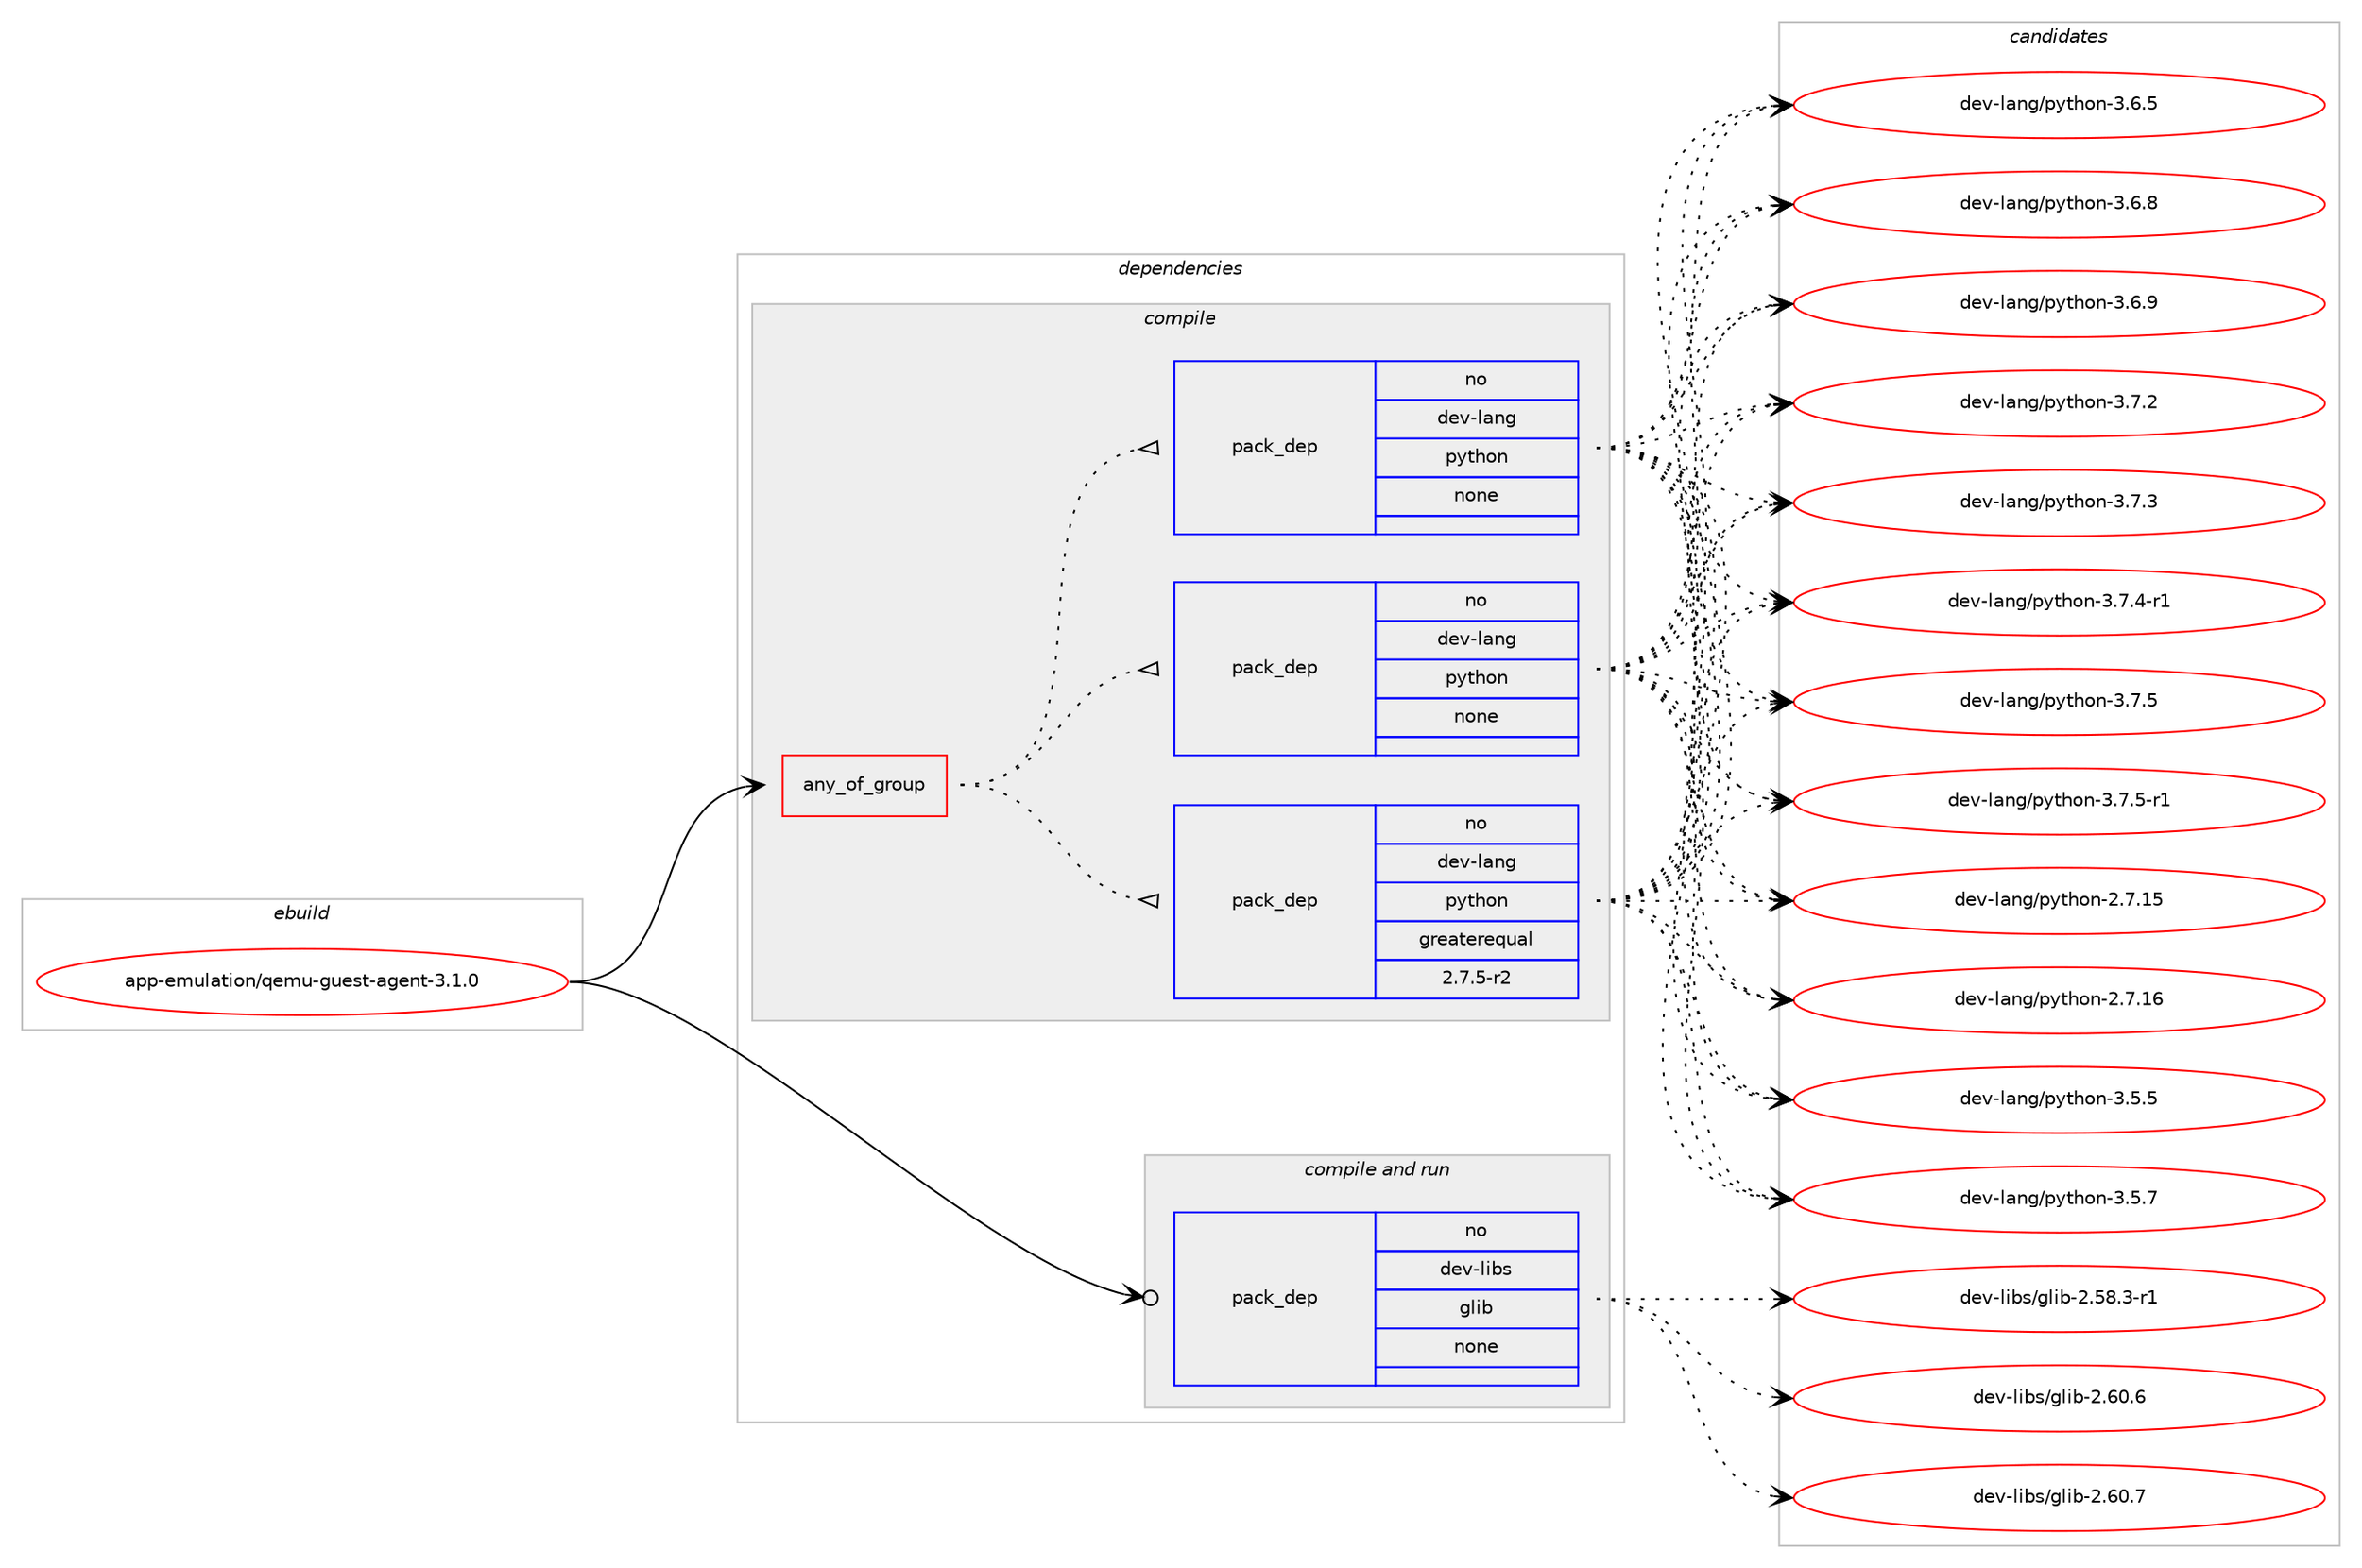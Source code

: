 digraph prolog {

# *************
# Graph options
# *************

newrank=true;
concentrate=true;
compound=true;
graph [rankdir=LR,fontname=Helvetica,fontsize=10,ranksep=1.5];#, ranksep=2.5, nodesep=0.2];
edge  [arrowhead=vee];
node  [fontname=Helvetica,fontsize=10];

# **********
# The ebuild
# **********

subgraph cluster_leftcol {
color=gray;
rank=same;
label=<<i>ebuild</i>>;
id [label="app-emulation/qemu-guest-agent-3.1.0", color=red, width=4, href="../app-emulation/qemu-guest-agent-3.1.0.svg"];
}

# ****************
# The dependencies
# ****************

subgraph cluster_midcol {
color=gray;
label=<<i>dependencies</i>>;
subgraph cluster_compile {
fillcolor="#eeeeee";
style=filled;
label=<<i>compile</i>>;
subgraph any8526 {
dependency488204 [label=<<TABLE BORDER="0" CELLBORDER="1" CELLSPACING="0" CELLPADDING="4"><TR><TD CELLPADDING="10">any_of_group</TD></TR></TABLE>>, shape=none, color=red];subgraph pack363060 {
dependency488205 [label=<<TABLE BORDER="0" CELLBORDER="1" CELLSPACING="0" CELLPADDING="4" WIDTH="220"><TR><TD ROWSPAN="6" CELLPADDING="30">pack_dep</TD></TR><TR><TD WIDTH="110">no</TD></TR><TR><TD>dev-lang</TD></TR><TR><TD>python</TD></TR><TR><TD>none</TD></TR><TR><TD></TD></TR></TABLE>>, shape=none, color=blue];
}
dependency488204:e -> dependency488205:w [weight=20,style="dotted",arrowhead="oinv"];
subgraph pack363061 {
dependency488206 [label=<<TABLE BORDER="0" CELLBORDER="1" CELLSPACING="0" CELLPADDING="4" WIDTH="220"><TR><TD ROWSPAN="6" CELLPADDING="30">pack_dep</TD></TR><TR><TD WIDTH="110">no</TD></TR><TR><TD>dev-lang</TD></TR><TR><TD>python</TD></TR><TR><TD>none</TD></TR><TR><TD></TD></TR></TABLE>>, shape=none, color=blue];
}
dependency488204:e -> dependency488206:w [weight=20,style="dotted",arrowhead="oinv"];
subgraph pack363062 {
dependency488207 [label=<<TABLE BORDER="0" CELLBORDER="1" CELLSPACING="0" CELLPADDING="4" WIDTH="220"><TR><TD ROWSPAN="6" CELLPADDING="30">pack_dep</TD></TR><TR><TD WIDTH="110">no</TD></TR><TR><TD>dev-lang</TD></TR><TR><TD>python</TD></TR><TR><TD>greaterequal</TD></TR><TR><TD>2.7.5-r2</TD></TR></TABLE>>, shape=none, color=blue];
}
dependency488204:e -> dependency488207:w [weight=20,style="dotted",arrowhead="oinv"];
}
id:e -> dependency488204:w [weight=20,style="solid",arrowhead="vee"];
}
subgraph cluster_compileandrun {
fillcolor="#eeeeee";
style=filled;
label=<<i>compile and run</i>>;
subgraph pack363063 {
dependency488208 [label=<<TABLE BORDER="0" CELLBORDER="1" CELLSPACING="0" CELLPADDING="4" WIDTH="220"><TR><TD ROWSPAN="6" CELLPADDING="30">pack_dep</TD></TR><TR><TD WIDTH="110">no</TD></TR><TR><TD>dev-libs</TD></TR><TR><TD>glib</TD></TR><TR><TD>none</TD></TR><TR><TD></TD></TR></TABLE>>, shape=none, color=blue];
}
id:e -> dependency488208:w [weight=20,style="solid",arrowhead="odotvee"];
}
subgraph cluster_run {
fillcolor="#eeeeee";
style=filled;
label=<<i>run</i>>;
}
}

# **************
# The candidates
# **************

subgraph cluster_choices {
rank=same;
color=gray;
label=<<i>candidates</i>>;

subgraph choice363060 {
color=black;
nodesep=1;
choice10010111845108971101034711212111610411111045504655464953 [label="dev-lang/python-2.7.15", color=red, width=4,href="../dev-lang/python-2.7.15.svg"];
choice10010111845108971101034711212111610411111045504655464954 [label="dev-lang/python-2.7.16", color=red, width=4,href="../dev-lang/python-2.7.16.svg"];
choice100101118451089711010347112121116104111110455146534653 [label="dev-lang/python-3.5.5", color=red, width=4,href="../dev-lang/python-3.5.5.svg"];
choice100101118451089711010347112121116104111110455146534655 [label="dev-lang/python-3.5.7", color=red, width=4,href="../dev-lang/python-3.5.7.svg"];
choice100101118451089711010347112121116104111110455146544653 [label="dev-lang/python-3.6.5", color=red, width=4,href="../dev-lang/python-3.6.5.svg"];
choice100101118451089711010347112121116104111110455146544656 [label="dev-lang/python-3.6.8", color=red, width=4,href="../dev-lang/python-3.6.8.svg"];
choice100101118451089711010347112121116104111110455146544657 [label="dev-lang/python-3.6.9", color=red, width=4,href="../dev-lang/python-3.6.9.svg"];
choice100101118451089711010347112121116104111110455146554650 [label="dev-lang/python-3.7.2", color=red, width=4,href="../dev-lang/python-3.7.2.svg"];
choice100101118451089711010347112121116104111110455146554651 [label="dev-lang/python-3.7.3", color=red, width=4,href="../dev-lang/python-3.7.3.svg"];
choice1001011184510897110103471121211161041111104551465546524511449 [label="dev-lang/python-3.7.4-r1", color=red, width=4,href="../dev-lang/python-3.7.4-r1.svg"];
choice100101118451089711010347112121116104111110455146554653 [label="dev-lang/python-3.7.5", color=red, width=4,href="../dev-lang/python-3.7.5.svg"];
choice1001011184510897110103471121211161041111104551465546534511449 [label="dev-lang/python-3.7.5-r1", color=red, width=4,href="../dev-lang/python-3.7.5-r1.svg"];
dependency488205:e -> choice10010111845108971101034711212111610411111045504655464953:w [style=dotted,weight="100"];
dependency488205:e -> choice10010111845108971101034711212111610411111045504655464954:w [style=dotted,weight="100"];
dependency488205:e -> choice100101118451089711010347112121116104111110455146534653:w [style=dotted,weight="100"];
dependency488205:e -> choice100101118451089711010347112121116104111110455146534655:w [style=dotted,weight="100"];
dependency488205:e -> choice100101118451089711010347112121116104111110455146544653:w [style=dotted,weight="100"];
dependency488205:e -> choice100101118451089711010347112121116104111110455146544656:w [style=dotted,weight="100"];
dependency488205:e -> choice100101118451089711010347112121116104111110455146544657:w [style=dotted,weight="100"];
dependency488205:e -> choice100101118451089711010347112121116104111110455146554650:w [style=dotted,weight="100"];
dependency488205:e -> choice100101118451089711010347112121116104111110455146554651:w [style=dotted,weight="100"];
dependency488205:e -> choice1001011184510897110103471121211161041111104551465546524511449:w [style=dotted,weight="100"];
dependency488205:e -> choice100101118451089711010347112121116104111110455146554653:w [style=dotted,weight="100"];
dependency488205:e -> choice1001011184510897110103471121211161041111104551465546534511449:w [style=dotted,weight="100"];
}
subgraph choice363061 {
color=black;
nodesep=1;
choice10010111845108971101034711212111610411111045504655464953 [label="dev-lang/python-2.7.15", color=red, width=4,href="../dev-lang/python-2.7.15.svg"];
choice10010111845108971101034711212111610411111045504655464954 [label="dev-lang/python-2.7.16", color=red, width=4,href="../dev-lang/python-2.7.16.svg"];
choice100101118451089711010347112121116104111110455146534653 [label="dev-lang/python-3.5.5", color=red, width=4,href="../dev-lang/python-3.5.5.svg"];
choice100101118451089711010347112121116104111110455146534655 [label="dev-lang/python-3.5.7", color=red, width=4,href="../dev-lang/python-3.5.7.svg"];
choice100101118451089711010347112121116104111110455146544653 [label="dev-lang/python-3.6.5", color=red, width=4,href="../dev-lang/python-3.6.5.svg"];
choice100101118451089711010347112121116104111110455146544656 [label="dev-lang/python-3.6.8", color=red, width=4,href="../dev-lang/python-3.6.8.svg"];
choice100101118451089711010347112121116104111110455146544657 [label="dev-lang/python-3.6.9", color=red, width=4,href="../dev-lang/python-3.6.9.svg"];
choice100101118451089711010347112121116104111110455146554650 [label="dev-lang/python-3.7.2", color=red, width=4,href="../dev-lang/python-3.7.2.svg"];
choice100101118451089711010347112121116104111110455146554651 [label="dev-lang/python-3.7.3", color=red, width=4,href="../dev-lang/python-3.7.3.svg"];
choice1001011184510897110103471121211161041111104551465546524511449 [label="dev-lang/python-3.7.4-r1", color=red, width=4,href="../dev-lang/python-3.7.4-r1.svg"];
choice100101118451089711010347112121116104111110455146554653 [label="dev-lang/python-3.7.5", color=red, width=4,href="../dev-lang/python-3.7.5.svg"];
choice1001011184510897110103471121211161041111104551465546534511449 [label="dev-lang/python-3.7.5-r1", color=red, width=4,href="../dev-lang/python-3.7.5-r1.svg"];
dependency488206:e -> choice10010111845108971101034711212111610411111045504655464953:w [style=dotted,weight="100"];
dependency488206:e -> choice10010111845108971101034711212111610411111045504655464954:w [style=dotted,weight="100"];
dependency488206:e -> choice100101118451089711010347112121116104111110455146534653:w [style=dotted,weight="100"];
dependency488206:e -> choice100101118451089711010347112121116104111110455146534655:w [style=dotted,weight="100"];
dependency488206:e -> choice100101118451089711010347112121116104111110455146544653:w [style=dotted,weight="100"];
dependency488206:e -> choice100101118451089711010347112121116104111110455146544656:w [style=dotted,weight="100"];
dependency488206:e -> choice100101118451089711010347112121116104111110455146544657:w [style=dotted,weight="100"];
dependency488206:e -> choice100101118451089711010347112121116104111110455146554650:w [style=dotted,weight="100"];
dependency488206:e -> choice100101118451089711010347112121116104111110455146554651:w [style=dotted,weight="100"];
dependency488206:e -> choice1001011184510897110103471121211161041111104551465546524511449:w [style=dotted,weight="100"];
dependency488206:e -> choice100101118451089711010347112121116104111110455146554653:w [style=dotted,weight="100"];
dependency488206:e -> choice1001011184510897110103471121211161041111104551465546534511449:w [style=dotted,weight="100"];
}
subgraph choice363062 {
color=black;
nodesep=1;
choice10010111845108971101034711212111610411111045504655464953 [label="dev-lang/python-2.7.15", color=red, width=4,href="../dev-lang/python-2.7.15.svg"];
choice10010111845108971101034711212111610411111045504655464954 [label="dev-lang/python-2.7.16", color=red, width=4,href="../dev-lang/python-2.7.16.svg"];
choice100101118451089711010347112121116104111110455146534653 [label="dev-lang/python-3.5.5", color=red, width=4,href="../dev-lang/python-3.5.5.svg"];
choice100101118451089711010347112121116104111110455146534655 [label="dev-lang/python-3.5.7", color=red, width=4,href="../dev-lang/python-3.5.7.svg"];
choice100101118451089711010347112121116104111110455146544653 [label="dev-lang/python-3.6.5", color=red, width=4,href="../dev-lang/python-3.6.5.svg"];
choice100101118451089711010347112121116104111110455146544656 [label="dev-lang/python-3.6.8", color=red, width=4,href="../dev-lang/python-3.6.8.svg"];
choice100101118451089711010347112121116104111110455146544657 [label="dev-lang/python-3.6.9", color=red, width=4,href="../dev-lang/python-3.6.9.svg"];
choice100101118451089711010347112121116104111110455146554650 [label="dev-lang/python-3.7.2", color=red, width=4,href="../dev-lang/python-3.7.2.svg"];
choice100101118451089711010347112121116104111110455146554651 [label="dev-lang/python-3.7.3", color=red, width=4,href="../dev-lang/python-3.7.3.svg"];
choice1001011184510897110103471121211161041111104551465546524511449 [label="dev-lang/python-3.7.4-r1", color=red, width=4,href="../dev-lang/python-3.7.4-r1.svg"];
choice100101118451089711010347112121116104111110455146554653 [label="dev-lang/python-3.7.5", color=red, width=4,href="../dev-lang/python-3.7.5.svg"];
choice1001011184510897110103471121211161041111104551465546534511449 [label="dev-lang/python-3.7.5-r1", color=red, width=4,href="../dev-lang/python-3.7.5-r1.svg"];
dependency488207:e -> choice10010111845108971101034711212111610411111045504655464953:w [style=dotted,weight="100"];
dependency488207:e -> choice10010111845108971101034711212111610411111045504655464954:w [style=dotted,weight="100"];
dependency488207:e -> choice100101118451089711010347112121116104111110455146534653:w [style=dotted,weight="100"];
dependency488207:e -> choice100101118451089711010347112121116104111110455146534655:w [style=dotted,weight="100"];
dependency488207:e -> choice100101118451089711010347112121116104111110455146544653:w [style=dotted,weight="100"];
dependency488207:e -> choice100101118451089711010347112121116104111110455146544656:w [style=dotted,weight="100"];
dependency488207:e -> choice100101118451089711010347112121116104111110455146544657:w [style=dotted,weight="100"];
dependency488207:e -> choice100101118451089711010347112121116104111110455146554650:w [style=dotted,weight="100"];
dependency488207:e -> choice100101118451089711010347112121116104111110455146554651:w [style=dotted,weight="100"];
dependency488207:e -> choice1001011184510897110103471121211161041111104551465546524511449:w [style=dotted,weight="100"];
dependency488207:e -> choice100101118451089711010347112121116104111110455146554653:w [style=dotted,weight="100"];
dependency488207:e -> choice1001011184510897110103471121211161041111104551465546534511449:w [style=dotted,weight="100"];
}
subgraph choice363063 {
color=black;
nodesep=1;
choice10010111845108105981154710310810598455046535646514511449 [label="dev-libs/glib-2.58.3-r1", color=red, width=4,href="../dev-libs/glib-2.58.3-r1.svg"];
choice1001011184510810598115471031081059845504654484654 [label="dev-libs/glib-2.60.6", color=red, width=4,href="../dev-libs/glib-2.60.6.svg"];
choice1001011184510810598115471031081059845504654484655 [label="dev-libs/glib-2.60.7", color=red, width=4,href="../dev-libs/glib-2.60.7.svg"];
dependency488208:e -> choice10010111845108105981154710310810598455046535646514511449:w [style=dotted,weight="100"];
dependency488208:e -> choice1001011184510810598115471031081059845504654484654:w [style=dotted,weight="100"];
dependency488208:e -> choice1001011184510810598115471031081059845504654484655:w [style=dotted,weight="100"];
}
}

}
